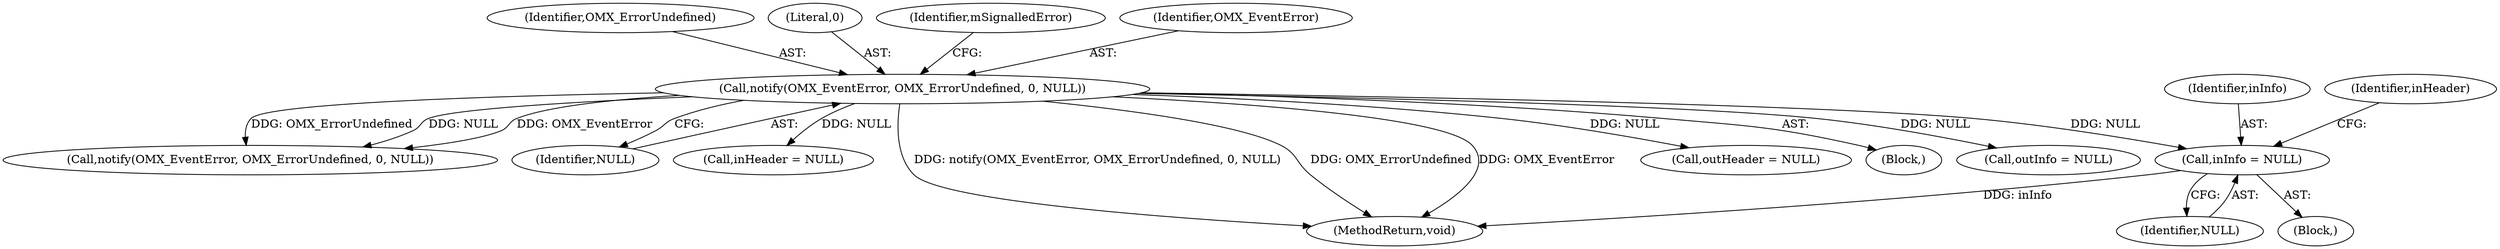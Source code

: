 digraph "0_Android_7cea5cb64b83d690fe02bc210bbdf08f5a87636f@pointer" {
"1000301" [label="(Call,inInfo = NULL)"];
"1000195" [label="(Call,notify(OMX_EventError, OMX_ErrorUndefined, 0, NULL))"];
"1000197" [label="(Identifier,OMX_ErrorUndefined)"];
"1000195" [label="(Call,notify(OMX_EventError, OMX_ErrorUndefined, 0, NULL))"];
"1000198" [label="(Literal,0)"];
"1000201" [label="(Identifier,mSignalledError)"];
"1000316" [label="(Call,outInfo = NULL)"];
"1000223" [label="(Call,notify(OMX_EventError, OMX_ErrorUndefined, 0, NULL))"];
"1000301" [label="(Call,inInfo = NULL)"];
"1000302" [label="(Identifier,inInfo)"];
"1000199" [label="(Identifier,NULL)"];
"1000306" [label="(Call,inHeader = NULL)"];
"1000196" [label="(Identifier,OMX_EventError)"];
"1000324" [label="(MethodReturn,void)"];
"1000321" [label="(Call,outHeader = NULL)"];
"1000303" [label="(Identifier,NULL)"];
"1000189" [label="(Block,)"];
"1000305" [label="(Identifier,inHeader)"];
"1000124" [label="(Block,)"];
"1000301" -> "1000124"  [label="AST: "];
"1000301" -> "1000303"  [label="CFG: "];
"1000302" -> "1000301"  [label="AST: "];
"1000303" -> "1000301"  [label="AST: "];
"1000305" -> "1000301"  [label="CFG: "];
"1000301" -> "1000324"  [label="DDG: inInfo"];
"1000195" -> "1000301"  [label="DDG: NULL"];
"1000195" -> "1000189"  [label="AST: "];
"1000195" -> "1000199"  [label="CFG: "];
"1000196" -> "1000195"  [label="AST: "];
"1000197" -> "1000195"  [label="AST: "];
"1000198" -> "1000195"  [label="AST: "];
"1000199" -> "1000195"  [label="AST: "];
"1000201" -> "1000195"  [label="CFG: "];
"1000195" -> "1000324"  [label="DDG: notify(OMX_EventError, OMX_ErrorUndefined, 0, NULL)"];
"1000195" -> "1000324"  [label="DDG: OMX_ErrorUndefined"];
"1000195" -> "1000324"  [label="DDG: OMX_EventError"];
"1000195" -> "1000223"  [label="DDG: OMX_EventError"];
"1000195" -> "1000223"  [label="DDG: OMX_ErrorUndefined"];
"1000195" -> "1000223"  [label="DDG: NULL"];
"1000195" -> "1000306"  [label="DDG: NULL"];
"1000195" -> "1000316"  [label="DDG: NULL"];
"1000195" -> "1000321"  [label="DDG: NULL"];
}
